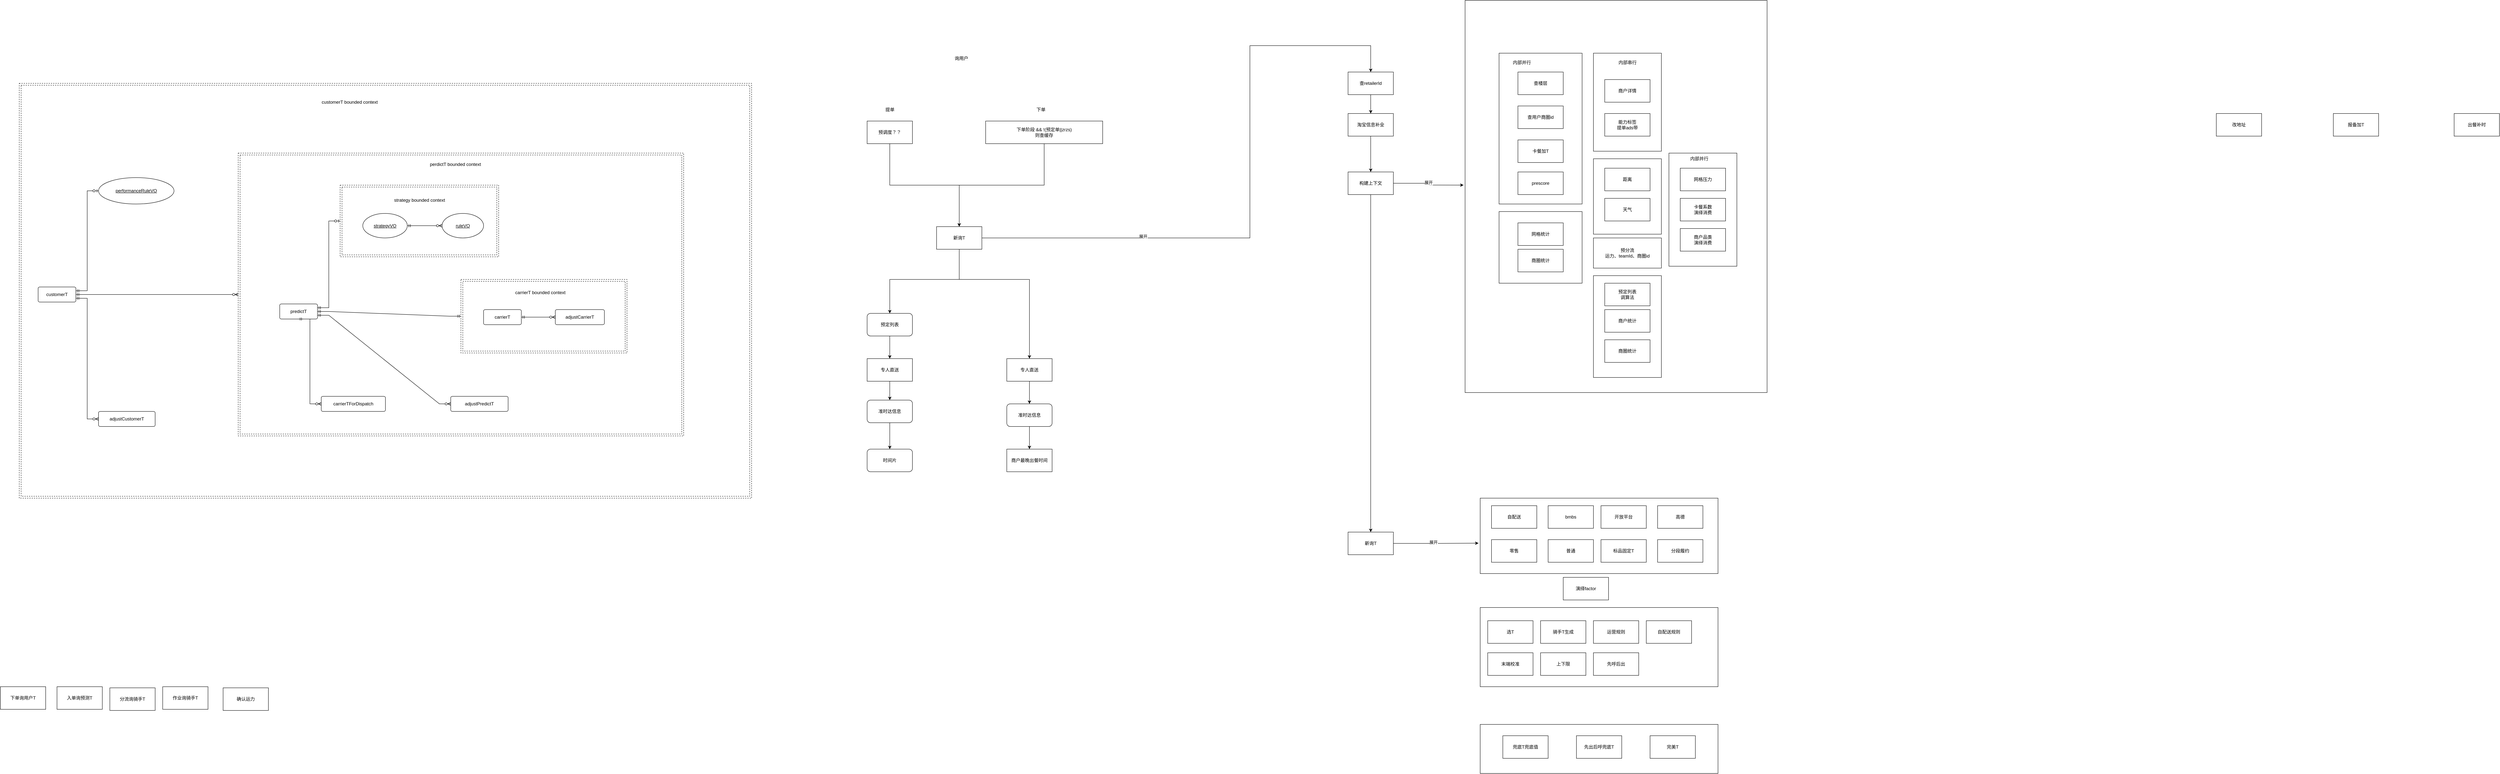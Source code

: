 <mxfile version="22.1.7" type="github">
  <diagram name="第 1 页" id="Sy9umP3xg3mDAJ2cGHKU">
    <mxGraphModel dx="2562" dy="2040" grid="1" gridSize="10" guides="1" tooltips="1" connect="1" arrows="1" fold="1" page="1" pageScale="1" pageWidth="827" pageHeight="1169" math="0" shadow="0">
      <root>
        <mxCell id="0" />
        <mxCell id="1" parent="0" />
        <mxCell id="K0B4q0zZ-ZlsoghsB4aM-43" value="" style="whiteSpace=wrap;html=1;" parent="1" vertex="1">
          <mxGeometry x="3550" y="-570" width="800" height="1040" as="geometry" />
        </mxCell>
        <mxCell id="5gtfUiYYgIrYR47HqZrA-16" value="" style="whiteSpace=wrap;html=1;align=center;dashed=1;shape=ext;margin=3;double=1;" parent="1" vertex="1">
          <mxGeometry x="-280" y="-350" width="1940" height="1100" as="geometry" />
        </mxCell>
        <mxCell id="5gtfUiYYgIrYR47HqZrA-20" value="" style="whiteSpace=wrap;html=1;align=center;dashed=1;shape=ext;margin=3;double=1;" parent="1" vertex="1">
          <mxGeometry x="300" y="-165" width="1180" height="750" as="geometry" />
        </mxCell>
        <mxCell id="5gtfUiYYgIrYR47HqZrA-49" value="" style="whiteSpace=wrap;html=1;align=center;dashed=1;shape=ext;margin=3;double=1;" parent="1" vertex="1">
          <mxGeometry x="890" y="170" width="440" height="195" as="geometry" />
        </mxCell>
        <mxCell id="5gtfUiYYgIrYR47HqZrA-47" value="" style="whiteSpace=wrap;html=1;align=center;dashed=1;shape=ext;margin=3;double=1;" parent="1" vertex="1">
          <mxGeometry x="570" y="-80" width="420" height="190" as="geometry" />
        </mxCell>
        <mxCell id="5gtfUiYYgIrYR47HqZrA-2" value="customerT" style="rounded=1;arcSize=10;whiteSpace=wrap;html=1;align=center;" parent="1" vertex="1">
          <mxGeometry x="-230" y="190" width="100" height="40" as="geometry" />
        </mxCell>
        <mxCell id="5gtfUiYYgIrYR47HqZrA-3" value="predictT" style="rounded=1;arcSize=10;whiteSpace=wrap;html=1;align=center;" parent="1" vertex="1">
          <mxGeometry x="410" y="235" width="100" height="40" as="geometry" />
        </mxCell>
        <mxCell id="5gtfUiYYgIrYR47HqZrA-5" value="carrierT" style="rounded=1;arcSize=10;whiteSpace=wrap;html=1;align=center;" parent="1" vertex="1">
          <mxGeometry x="950" y="250" width="100" height="40" as="geometry" />
        </mxCell>
        <mxCell id="5gtfUiYYgIrYR47HqZrA-6" value="" style="edgeStyle=entityRelationEdgeStyle;fontSize=12;html=1;endArrow=ERmandOne;startArrow=ERmandOne;rounded=0;exitX=1;exitY=0.5;exitDx=0;exitDy=0;entryX=0;entryY=0.5;entryDx=0;entryDy=0;" parent="1" source="5gtfUiYYgIrYR47HqZrA-3" target="5gtfUiYYgIrYR47HqZrA-49" edge="1">
          <mxGeometry width="100" height="100" relative="1" as="geometry">
            <mxPoint x="686" y="350" as="sourcePoint" />
            <mxPoint x="830" y="335" as="targetPoint" />
          </mxGeometry>
        </mxCell>
        <mxCell id="5gtfUiYYgIrYR47HqZrA-10" value="adjustCarrierT" style="rounded=1;arcSize=10;whiteSpace=wrap;html=1;align=center;" parent="1" vertex="1">
          <mxGeometry x="1140" y="250" width="130" height="40" as="geometry" />
        </mxCell>
        <mxCell id="5gtfUiYYgIrYR47HqZrA-12" value="adjustCustomerT" style="rounded=1;arcSize=10;whiteSpace=wrap;html=1;align=center;" parent="1" vertex="1">
          <mxGeometry x="-70" y="520" width="150" height="40" as="geometry" />
        </mxCell>
        <mxCell id="5gtfUiYYgIrYR47HqZrA-13" value="adjustPredictT" style="rounded=1;arcSize=10;whiteSpace=wrap;html=1;align=center;" parent="1" vertex="1">
          <mxGeometry x="863" y="480" width="152" height="40" as="geometry" />
        </mxCell>
        <mxCell id="5gtfUiYYgIrYR47HqZrA-14" value="" style="edgeStyle=entityRelationEdgeStyle;fontSize=12;html=1;endArrow=ERzeroToMany;rounded=0;exitX=0.5;exitY=1;exitDx=0;exitDy=0;startArrow=ERmandOne;" parent="1" source="5gtfUiYYgIrYR47HqZrA-3" target="5gtfUiYYgIrYR47HqZrA-32" edge="1">
          <mxGeometry width="100" height="100" relative="1" as="geometry">
            <mxPoint x="516" y="480" as="sourcePoint" />
            <mxPoint x="616" y="380" as="targetPoint" />
            <Array as="points">
              <mxPoint x="470" y="440" />
              <mxPoint x="450" y="380" />
              <mxPoint x="450" y="330" />
              <mxPoint x="480" y="410" />
            </Array>
          </mxGeometry>
        </mxCell>
        <mxCell id="5gtfUiYYgIrYR47HqZrA-17" value="customerT bounded context" style="text;html=1;align=center;verticalAlign=middle;resizable=0;points=[];autosize=1;strokeColor=none;fillColor=none;" parent="1" vertex="1">
          <mxGeometry x="470" y="-320" width="250" height="40" as="geometry" />
        </mxCell>
        <mxCell id="5gtfUiYYgIrYR47HqZrA-18" value="performanceRuleVO" style="rounded=1;arcSize=10;whiteSpace=wrap;html=1;align=center;shape=ellipse;margin=3;double=1;perimeter=ellipsePerimeter;fontStyle=4;" parent="1" vertex="1">
          <mxGeometry x="-70" y="-100" width="200" height="70" as="geometry" />
        </mxCell>
        <mxCell id="5gtfUiYYgIrYR47HqZrA-21" value="perdictT bounded context" style="text;html=1;align=center;verticalAlign=middle;resizable=0;points=[];autosize=1;strokeColor=none;fillColor=none;" parent="1" vertex="1">
          <mxGeometry x="760" y="-155" width="230" height="40" as="geometry" />
        </mxCell>
        <mxCell id="5gtfUiYYgIrYR47HqZrA-26" value="strategyVO" style="rounded=1;arcSize=10;whiteSpace=wrap;html=1;align=center;shape=ellipse;perimeter=ellipsePerimeter;fontStyle=4;" parent="1" vertex="1">
          <mxGeometry x="630" y="-5" width="118" height="65" as="geometry" />
        </mxCell>
        <mxCell id="5gtfUiYYgIrYR47HqZrA-27" value="ruleVO" style="rounded=1;arcSize=10;whiteSpace=wrap;html=1;align=center;shape=ellipse;perimeter=ellipsePerimeter;fontStyle=4;" parent="1" vertex="1">
          <mxGeometry x="840" y="-5" width="110" height="65" as="geometry" />
        </mxCell>
        <mxCell id="5gtfUiYYgIrYR47HqZrA-32" value="carrierTForDispatch" style="rounded=1;arcSize=10;whiteSpace=wrap;html=1;align=center;" parent="1" vertex="1">
          <mxGeometry x="520" y="480" width="170" height="40" as="geometry" />
        </mxCell>
        <mxCell id="5gtfUiYYgIrYR47HqZrA-34" value="" style="edgeStyle=entityRelationEdgeStyle;fontSize=12;html=1;endArrow=ERzeroToOne;startArrow=ERmandOne;rounded=0;exitX=1;exitY=0.25;exitDx=0;exitDy=0;" parent="1" source="5gtfUiYYgIrYR47HqZrA-2" target="5gtfUiYYgIrYR47HqZrA-18" edge="1">
          <mxGeometry width="100" height="100" relative="1" as="geometry">
            <mxPoint x="-180" y="100" as="sourcePoint" />
            <mxPoint x="-30" y="-20" as="targetPoint" />
          </mxGeometry>
        </mxCell>
        <mxCell id="5gtfUiYYgIrYR47HqZrA-35" value="" style="edgeStyle=entityRelationEdgeStyle;fontSize=12;html=1;endArrow=ERzeroToOne;startArrow=ERmandOne;rounded=0;exitX=1;exitY=0.25;exitDx=0;exitDy=0;entryX=0;entryY=0.5;entryDx=0;entryDy=0;" parent="1" source="5gtfUiYYgIrYR47HqZrA-3" target="5gtfUiYYgIrYR47HqZrA-47" edge="1">
          <mxGeometry width="100" height="100" relative="1" as="geometry">
            <mxPoint x="-190" y="75" as="sourcePoint" />
            <mxPoint x="570" y="265" as="targetPoint" />
          </mxGeometry>
        </mxCell>
        <mxCell id="5gtfUiYYgIrYR47HqZrA-39" value="" style="edgeStyle=entityRelationEdgeStyle;fontSize=12;html=1;endArrow=ERzeroToMany;startArrow=ERmandOne;rounded=0;exitX=1;exitY=0.75;exitDx=0;exitDy=0;" parent="1" source="5gtfUiYYgIrYR47HqZrA-3" target="5gtfUiYYgIrYR47HqZrA-13" edge="1">
          <mxGeometry width="100" height="100" relative="1" as="geometry">
            <mxPoint x="520" y="485" as="sourcePoint" />
            <mxPoint x="620" y="385" as="targetPoint" />
          </mxGeometry>
        </mxCell>
        <mxCell id="5gtfUiYYgIrYR47HqZrA-42" value="" style="edgeStyle=entityRelationEdgeStyle;fontSize=12;html=1;endArrow=ERzeroToMany;startArrow=ERmandOne;rounded=0;exitX=1;exitY=0.5;exitDx=0;exitDy=0;entryX=0;entryY=0.5;entryDx=0;entryDy=0;" parent="1" source="5gtfUiYYgIrYR47HqZrA-5" target="5gtfUiYYgIrYR47HqZrA-10" edge="1">
          <mxGeometry width="100" height="100" relative="1" as="geometry">
            <mxPoint x="1110" y="275" as="sourcePoint" />
            <mxPoint x="1210" y="175" as="targetPoint" />
          </mxGeometry>
        </mxCell>
        <mxCell id="5gtfUiYYgIrYR47HqZrA-48" value="strategy bounded context" style="text;html=1;align=center;verticalAlign=middle;resizable=0;points=[];autosize=1;strokeColor=none;fillColor=none;" parent="1" vertex="1">
          <mxGeometry x="665" y="-60" width="230" height="40" as="geometry" />
        </mxCell>
        <mxCell id="5gtfUiYYgIrYR47HqZrA-50" value="carrierT bounded context" style="text;html=1;align=center;verticalAlign=middle;resizable=0;points=[];autosize=1;strokeColor=none;fillColor=none;" parent="1" vertex="1">
          <mxGeometry x="990" y="185" width="220" height="40" as="geometry" />
        </mxCell>
        <mxCell id="5gtfUiYYgIrYR47HqZrA-58" value="" style="edgeStyle=entityRelationEdgeStyle;fontSize=12;html=1;endArrow=ERzeroToMany;startArrow=ERmandOne;rounded=0;exitX=1;exitY=0.75;exitDx=0;exitDy=0;entryX=0;entryY=0.5;entryDx=0;entryDy=0;" parent="1" source="5gtfUiYYgIrYR47HqZrA-2" target="5gtfUiYYgIrYR47HqZrA-12" edge="1">
          <mxGeometry width="100" height="100" relative="1" as="geometry">
            <mxPoint x="-60" y="400" as="sourcePoint" />
            <mxPoint x="40" y="300" as="targetPoint" />
          </mxGeometry>
        </mxCell>
        <mxCell id="5gtfUiYYgIrYR47HqZrA-59" value="" style="edgeStyle=entityRelationEdgeStyle;fontSize=12;html=1;endArrow=ERzeroToMany;startArrow=ERmandOne;rounded=0;exitX=1;exitY=0.5;exitDx=0;exitDy=0;entryX=0;entryY=0.5;entryDx=0;entryDy=0;" parent="1" source="5gtfUiYYgIrYR47HqZrA-2" target="5gtfUiYYgIrYR47HqZrA-20" edge="1">
          <mxGeometry width="100" height="100" relative="1" as="geometry">
            <mxPoint x="20" y="170" as="sourcePoint" />
            <mxPoint x="120" y="70" as="targetPoint" />
          </mxGeometry>
        </mxCell>
        <mxCell id="5gtfUiYYgIrYR47HqZrA-60" value="" style="edgeStyle=entityRelationEdgeStyle;fontSize=12;html=1;endArrow=ERzeroToMany;startArrow=ERmandOne;rounded=0;exitX=1;exitY=0.5;exitDx=0;exitDy=0;" parent="1" source="5gtfUiYYgIrYR47HqZrA-26" target="5gtfUiYYgIrYR47HqZrA-27" edge="1">
          <mxGeometry width="100" height="100" relative="1" as="geometry">
            <mxPoint x="760" y="20" as="sourcePoint" />
            <mxPoint x="860" y="-80" as="targetPoint" />
          </mxGeometry>
        </mxCell>
        <mxCell id="5gtfUiYYgIrYR47HqZrA-66" value="下单询用户T" style="whiteSpace=wrap;html=1;" parent="1" vertex="1">
          <mxGeometry x="-330" y="1250" width="120" height="60" as="geometry" />
        </mxCell>
        <mxCell id="5gtfUiYYgIrYR47HqZrA-67" value="入单询预测T" style="whiteSpace=wrap;html=1;" parent="1" vertex="1">
          <mxGeometry x="-180" y="1250" width="120" height="60" as="geometry" />
        </mxCell>
        <mxCell id="5gtfUiYYgIrYR47HqZrA-68" value="分流询骑手T" style="whiteSpace=wrap;html=1;" parent="1" vertex="1">
          <mxGeometry x="-40" y="1253" width="120" height="60" as="geometry" />
        </mxCell>
        <mxCell id="5gtfUiYYgIrYR47HqZrA-69" value="作业询骑手T" style="whiteSpace=wrap;html=1;" parent="1" vertex="1">
          <mxGeometry x="100" y="1250" width="120" height="60" as="geometry" />
        </mxCell>
        <mxCell id="5gtfUiYYgIrYR47HqZrA-70" value="确认运力" style="whiteSpace=wrap;html=1;" parent="1" vertex="1">
          <mxGeometry x="260" y="1253" width="120" height="60" as="geometry" />
        </mxCell>
        <mxCell id="5gtfUiYYgIrYR47HqZrA-71" value="改地址" style="whiteSpace=wrap;html=1;" parent="1" vertex="1">
          <mxGeometry x="5540" y="-270" width="120" height="60" as="geometry" />
        </mxCell>
        <mxCell id="5gtfUiYYgIrYR47HqZrA-72" value="报备加T" style="whiteSpace=wrap;html=1;" parent="1" vertex="1">
          <mxGeometry x="5850" y="-270" width="120" height="60" as="geometry" />
        </mxCell>
        <mxCell id="5gtfUiYYgIrYR47HqZrA-73" value="出餐补时" style="whiteSpace=wrap;html=1;" parent="1" vertex="1">
          <mxGeometry x="6170" y="-270" width="120" height="60" as="geometry" />
        </mxCell>
        <mxCell id="5gtfUiYYgIrYR47HqZrA-74" value="&lt;span style=&quot;color: rgb(0, 0, 0); font-family: Helvetica; font-size: 12px; font-style: normal; font-variant-ligatures: normal; font-variant-caps: normal; font-weight: 400; letter-spacing: normal; orphans: 2; text-align: center; text-indent: 0px; text-transform: none; widows: 2; word-spacing: 0px; -webkit-text-stroke-width: 0px; background-color: rgb(251, 251, 251); text-decoration-thickness: initial; text-decoration-style: initial; text-decoration-color: initial; float: none; display: inline !important;&quot;&gt;询用户&lt;br&gt;&lt;br&gt;&lt;/span&gt;" style="text;whiteSpace=wrap;html=1;" parent="1" vertex="1">
          <mxGeometry x="2196" y="-430" width="260" height="50" as="geometry" />
        </mxCell>
        <mxCell id="5gtfUiYYgIrYR47HqZrA-94" style="edgeStyle=orthogonalEdgeStyle;rounded=0;orthogonalLoop=1;jettySize=auto;html=1;" parent="1" source="5gtfUiYYgIrYR47HqZrA-76" target="5gtfUiYYgIrYR47HqZrA-84" edge="1">
          <mxGeometry relative="1" as="geometry">
            <Array as="points">
              <mxPoint x="2435" y="-80" />
              <mxPoint x="2210" y="-80" />
            </Array>
          </mxGeometry>
        </mxCell>
        <mxCell id="5gtfUiYYgIrYR47HqZrA-76" value="下单阶段 &amp;amp;&amp;amp; !(预定单||zrzs)&lt;br&gt;则查缓存" style="whiteSpace=wrap;html=1;" parent="1" vertex="1">
          <mxGeometry x="2280" y="-250" width="310" height="60" as="geometry" />
        </mxCell>
        <mxCell id="5gtfUiYYgIrYR47HqZrA-80" value="提单" style="text;html=1;align=center;verticalAlign=middle;resizable=0;points=[];autosize=1;strokeColor=none;fillColor=none;" parent="1" vertex="1">
          <mxGeometry x="1996" y="-300" width="60" height="40" as="geometry" />
        </mxCell>
        <mxCell id="5gtfUiYYgIrYR47HqZrA-81" value="下单" style="text;html=1;align=center;verticalAlign=middle;resizable=0;points=[];autosize=1;strokeColor=none;fillColor=none;" parent="1" vertex="1">
          <mxGeometry x="2396" y="-300" width="60" height="40" as="geometry" />
        </mxCell>
        <mxCell id="5gtfUiYYgIrYR47HqZrA-95" style="edgeStyle=orthogonalEdgeStyle;rounded=0;orthogonalLoop=1;jettySize=auto;html=1;" parent="1" source="5gtfUiYYgIrYR47HqZrA-82" target="5gtfUiYYgIrYR47HqZrA-84" edge="1">
          <mxGeometry relative="1" as="geometry">
            <Array as="points">
              <mxPoint x="2026" y="-80" />
              <mxPoint x="2210" y="-80" />
            </Array>
          </mxGeometry>
        </mxCell>
        <mxCell id="5gtfUiYYgIrYR47HqZrA-82" value="预调度？？" style="whiteSpace=wrap;html=1;" parent="1" vertex="1">
          <mxGeometry x="1966" y="-250" width="120" height="60" as="geometry" />
        </mxCell>
        <mxCell id="5gtfUiYYgIrYR47HqZrA-96" style="edgeStyle=orthogonalEdgeStyle;rounded=0;orthogonalLoop=1;jettySize=auto;html=1;entryX=0.5;entryY=0;entryDx=0;entryDy=0;" parent="1" source="5gtfUiYYgIrYR47HqZrA-84" target="5gtfUiYYgIrYR47HqZrA-85" edge="1">
          <mxGeometry relative="1" as="geometry">
            <Array as="points">
              <mxPoint x="2210" y="170" />
              <mxPoint x="2026" y="170" />
            </Array>
          </mxGeometry>
        </mxCell>
        <mxCell id="5gtfUiYYgIrYR47HqZrA-97" style="edgeStyle=orthogonalEdgeStyle;rounded=0;orthogonalLoop=1;jettySize=auto;html=1;" parent="1" source="5gtfUiYYgIrYR47HqZrA-84" target="5gtfUiYYgIrYR47HqZrA-89" edge="1">
          <mxGeometry relative="1" as="geometry">
            <Array as="points">
              <mxPoint x="2210" y="170" />
              <mxPoint x="2396" y="170" />
            </Array>
          </mxGeometry>
        </mxCell>
        <mxCell id="5gtfUiYYgIrYR47HqZrA-103" style="edgeStyle=orthogonalEdgeStyle;rounded=0;orthogonalLoop=1;jettySize=auto;html=1;entryX=0.5;entryY=0;entryDx=0;entryDy=0;" parent="1" source="5gtfUiYYgIrYR47HqZrA-84" target="5gtfUiYYgIrYR47HqZrA-105" edge="1">
          <mxGeometry relative="1" as="geometry">
            <mxPoint x="3150" y="-350" as="targetPoint" />
            <Array as="points">
              <mxPoint x="2980" y="60" />
              <mxPoint x="2980" y="-450" />
              <mxPoint x="3300" y="-450" />
            </Array>
          </mxGeometry>
        </mxCell>
        <mxCell id="5gtfUiYYgIrYR47HqZrA-106" value="展开" style="edgeLabel;html=1;align=center;verticalAlign=middle;resizable=0;points=[];" parent="5gtfUiYYgIrYR47HqZrA-103" vertex="1" connectable="0">
          <mxGeometry x="-0.47" y="4" relative="1" as="geometry">
            <mxPoint as="offset" />
          </mxGeometry>
        </mxCell>
        <mxCell id="5gtfUiYYgIrYR47HqZrA-84" value="新询T" style="whiteSpace=wrap;html=1;" parent="1" vertex="1">
          <mxGeometry x="2150" y="30" width="120" height="60" as="geometry" />
        </mxCell>
        <mxCell id="5gtfUiYYgIrYR47HqZrA-98" value="" style="edgeStyle=orthogonalEdgeStyle;rounded=0;orthogonalLoop=1;jettySize=auto;html=1;" parent="1" source="5gtfUiYYgIrYR47HqZrA-85" target="5gtfUiYYgIrYR47HqZrA-91" edge="1">
          <mxGeometry relative="1" as="geometry" />
        </mxCell>
        <mxCell id="5gtfUiYYgIrYR47HqZrA-85" value="预定列表" style="rounded=1;whiteSpace=wrap;html=1;" parent="1" vertex="1">
          <mxGeometry x="1966" y="260" width="120" height="60" as="geometry" />
        </mxCell>
        <mxCell id="5gtfUiYYgIrYR47HqZrA-100" value="" style="edgeStyle=orthogonalEdgeStyle;rounded=0;orthogonalLoop=1;jettySize=auto;html=1;" parent="1" source="5gtfUiYYgIrYR47HqZrA-86" target="5gtfUiYYgIrYR47HqZrA-87" edge="1">
          <mxGeometry relative="1" as="geometry" />
        </mxCell>
        <mxCell id="5gtfUiYYgIrYR47HqZrA-86" value="准时达信息" style="rounded=1;whiteSpace=wrap;html=1;" parent="1" vertex="1">
          <mxGeometry x="1966" y="490" width="120" height="60" as="geometry" />
        </mxCell>
        <mxCell id="5gtfUiYYgIrYR47HqZrA-87" value="时间片" style="rounded=1;whiteSpace=wrap;html=1;" parent="1" vertex="1">
          <mxGeometry x="1966" y="620" width="120" height="60" as="geometry" />
        </mxCell>
        <mxCell id="5gtfUiYYgIrYR47HqZrA-88" value="商户最晚出餐时间" style="whiteSpace=wrap;html=1;" parent="1" vertex="1">
          <mxGeometry x="2336" y="620" width="120" height="60" as="geometry" />
        </mxCell>
        <mxCell id="5gtfUiYYgIrYR47HqZrA-101" value="" style="edgeStyle=orthogonalEdgeStyle;rounded=0;orthogonalLoop=1;jettySize=auto;html=1;" parent="1" source="5gtfUiYYgIrYR47HqZrA-89" target="5gtfUiYYgIrYR47HqZrA-90" edge="1">
          <mxGeometry relative="1" as="geometry" />
        </mxCell>
        <mxCell id="5gtfUiYYgIrYR47HqZrA-89" value="专人直送" style="whiteSpace=wrap;html=1;" parent="1" vertex="1">
          <mxGeometry x="2336" y="380" width="120" height="60" as="geometry" />
        </mxCell>
        <mxCell id="5gtfUiYYgIrYR47HqZrA-102" value="" style="edgeStyle=orthogonalEdgeStyle;rounded=0;orthogonalLoop=1;jettySize=auto;html=1;" parent="1" source="5gtfUiYYgIrYR47HqZrA-90" target="5gtfUiYYgIrYR47HqZrA-88" edge="1">
          <mxGeometry relative="1" as="geometry" />
        </mxCell>
        <mxCell id="5gtfUiYYgIrYR47HqZrA-90" value="准时达信息" style="rounded=1;whiteSpace=wrap;html=1;" parent="1" vertex="1">
          <mxGeometry x="2336" y="500" width="120" height="60" as="geometry" />
        </mxCell>
        <mxCell id="5gtfUiYYgIrYR47HqZrA-99" value="" style="edgeStyle=orthogonalEdgeStyle;rounded=0;orthogonalLoop=1;jettySize=auto;html=1;" parent="1" source="5gtfUiYYgIrYR47HqZrA-91" target="5gtfUiYYgIrYR47HqZrA-86" edge="1">
          <mxGeometry relative="1" as="geometry" />
        </mxCell>
        <mxCell id="5gtfUiYYgIrYR47HqZrA-91" value="专人直送" style="whiteSpace=wrap;html=1;" parent="1" vertex="1">
          <mxGeometry x="1966" y="380" width="120" height="60" as="geometry" />
        </mxCell>
        <mxCell id="5gtfUiYYgIrYR47HqZrA-92" style="edgeStyle=orthogonalEdgeStyle;rounded=0;orthogonalLoop=1;jettySize=auto;html=1;exitX=0.5;exitY=1;exitDx=0;exitDy=0;" parent="1" source="5gtfUiYYgIrYR47HqZrA-85" target="5gtfUiYYgIrYR47HqZrA-85" edge="1">
          <mxGeometry relative="1" as="geometry" />
        </mxCell>
        <mxCell id="K0B4q0zZ-ZlsoghsB4aM-3" value="" style="edgeStyle=orthogonalEdgeStyle;rounded=0;orthogonalLoop=1;jettySize=auto;html=1;" parent="1" source="5gtfUiYYgIrYR47HqZrA-105" target="K0B4q0zZ-ZlsoghsB4aM-2" edge="1">
          <mxGeometry relative="1" as="geometry" />
        </mxCell>
        <mxCell id="5gtfUiYYgIrYR47HqZrA-105" value="查retailerId" style="whiteSpace=wrap;html=1;" parent="1" vertex="1">
          <mxGeometry x="3240" y="-380" width="120" height="60" as="geometry" />
        </mxCell>
        <mxCell id="K0B4q0zZ-ZlsoghsB4aM-5" value="" style="edgeStyle=orthogonalEdgeStyle;rounded=0;orthogonalLoop=1;jettySize=auto;html=1;" parent="1" source="K0B4q0zZ-ZlsoghsB4aM-2" target="K0B4q0zZ-ZlsoghsB4aM-4" edge="1">
          <mxGeometry relative="1" as="geometry" />
        </mxCell>
        <mxCell id="K0B4q0zZ-ZlsoghsB4aM-2" value="淘宝信息补全" style="whiteSpace=wrap;html=1;" parent="1" vertex="1">
          <mxGeometry x="3240" y="-270" width="120" height="60" as="geometry" />
        </mxCell>
        <mxCell id="K0B4q0zZ-ZlsoghsB4aM-48" style="edgeStyle=orthogonalEdgeStyle;rounded=0;orthogonalLoop=1;jettySize=auto;html=1;entryX=0.5;entryY=0;entryDx=0;entryDy=0;" parent="1" source="K0B4q0zZ-ZlsoghsB4aM-4" target="K0B4q0zZ-ZlsoghsB4aM-47" edge="1">
          <mxGeometry relative="1" as="geometry" />
        </mxCell>
        <mxCell id="K0B4q0zZ-ZlsoghsB4aM-4" value="构建上下文" style="whiteSpace=wrap;html=1;" parent="1" vertex="1">
          <mxGeometry x="3240" y="-115" width="120" height="60" as="geometry" />
        </mxCell>
        <mxCell id="K0B4q0zZ-ZlsoghsB4aM-6" value="" style="whiteSpace=wrap;html=1;" parent="1" vertex="1">
          <mxGeometry x="3640" y="-430" width="220" height="400" as="geometry" />
        </mxCell>
        <mxCell id="K0B4q0zZ-ZlsoghsB4aM-7" value="查用户商圈id" style="whiteSpace=wrap;html=1;" parent="1" vertex="1">
          <mxGeometry x="3690" y="-290" width="120" height="60" as="geometry" />
        </mxCell>
        <mxCell id="K0B4q0zZ-ZlsoghsB4aM-8" value="卡餐加T" style="whiteSpace=wrap;html=1;" parent="1" vertex="1">
          <mxGeometry x="3690" y="-200" width="120" height="60" as="geometry" />
        </mxCell>
        <mxCell id="K0B4q0zZ-ZlsoghsB4aM-9" value="prescore" style="whiteSpace=wrap;html=1;" parent="1" vertex="1">
          <mxGeometry x="3690" y="-115" width="120" height="60" as="geometry" />
        </mxCell>
        <mxCell id="K0B4q0zZ-ZlsoghsB4aM-13" value="" style="whiteSpace=wrap;html=1;" parent="1" vertex="1">
          <mxGeometry x="3890" y="-430" width="180" height="260" as="geometry" />
        </mxCell>
        <mxCell id="K0B4q0zZ-ZlsoghsB4aM-15" value="能力标签&lt;br&gt;提单ads带" style="whiteSpace=wrap;html=1;" parent="1" vertex="1">
          <mxGeometry x="3920" y="-270" width="120" height="60" as="geometry" />
        </mxCell>
        <mxCell id="K0B4q0zZ-ZlsoghsB4aM-17" value="" style="whiteSpace=wrap;html=1;" parent="1" vertex="1">
          <mxGeometry x="4090" y="-165" width="180" height="300" as="geometry" />
        </mxCell>
        <mxCell id="K0B4q0zZ-ZlsoghsB4aM-19" value="商户品类&lt;br&gt;演绎消费" style="whiteSpace=wrap;html=1;" parent="1" vertex="1">
          <mxGeometry x="4120" y="35" width="120" height="60" as="geometry" />
        </mxCell>
        <mxCell id="K0B4q0zZ-ZlsoghsB4aM-21" value="网格压力" style="whiteSpace=wrap;html=1;" parent="1" vertex="1">
          <mxGeometry x="4120" y="-125" width="120" height="60" as="geometry" />
        </mxCell>
        <mxCell id="K0B4q0zZ-ZlsoghsB4aM-24" value="查楼层" style="whiteSpace=wrap;html=1;" parent="1" vertex="1">
          <mxGeometry x="3690" y="-380" width="120" height="60" as="geometry" />
        </mxCell>
        <mxCell id="K0B4q0zZ-ZlsoghsB4aM-26" value="商户详情" style="whiteSpace=wrap;html=1;" parent="1" vertex="1">
          <mxGeometry x="3920" y="-360" width="120" height="60" as="geometry" />
        </mxCell>
        <mxCell id="K0B4q0zZ-ZlsoghsB4aM-27" value="内部并行" style="text;html=1;align=center;verticalAlign=middle;resizable=0;points=[];autosize=1;strokeColor=none;fillColor=none;" parent="1" vertex="1">
          <mxGeometry x="3650" y="-425" width="100" height="40" as="geometry" />
        </mxCell>
        <mxCell id="K0B4q0zZ-ZlsoghsB4aM-28" value="内部串行" style="text;html=1;align=center;verticalAlign=middle;resizable=0;points=[];autosize=1;strokeColor=none;fillColor=none;" parent="1" vertex="1">
          <mxGeometry x="3930" y="-425" width="100" height="40" as="geometry" />
        </mxCell>
        <mxCell id="K0B4q0zZ-ZlsoghsB4aM-29" value="卡餐系数&lt;br&gt;演绎消费" style="whiteSpace=wrap;html=1;" parent="1" vertex="1">
          <mxGeometry x="4120" y="-45" width="120" height="60" as="geometry" />
        </mxCell>
        <mxCell id="K0B4q0zZ-ZlsoghsB4aM-30" value="内部并行" style="text;html=1;align=center;verticalAlign=middle;resizable=0;points=[];autosize=1;strokeColor=none;fillColor=none;" parent="1" vertex="1">
          <mxGeometry x="4120" y="-170" width="100" height="40" as="geometry" />
        </mxCell>
        <mxCell id="K0B4q0zZ-ZlsoghsB4aM-31" value="预分流&lt;br&gt;运力、teamId、商圈id" style="whiteSpace=wrap;html=1;" parent="1" vertex="1">
          <mxGeometry x="3890" y="60" width="180" height="80" as="geometry" />
        </mxCell>
        <mxCell id="K0B4q0zZ-ZlsoghsB4aM-32" value="" style="whiteSpace=wrap;html=1;" parent="1" vertex="1">
          <mxGeometry x="3890" y="-150" width="180" height="200" as="geometry" />
        </mxCell>
        <mxCell id="K0B4q0zZ-ZlsoghsB4aM-33" value="距离" style="whiteSpace=wrap;html=1;" parent="1" vertex="1">
          <mxGeometry x="3920" y="-125" width="120" height="60" as="geometry" />
        </mxCell>
        <mxCell id="K0B4q0zZ-ZlsoghsB4aM-34" value="天气" style="whiteSpace=wrap;html=1;" parent="1" vertex="1">
          <mxGeometry x="3920" y="-45" width="120" height="60" as="geometry" />
        </mxCell>
        <mxCell id="K0B4q0zZ-ZlsoghsB4aM-35" value="" style="whiteSpace=wrap;html=1;" parent="1" vertex="1">
          <mxGeometry x="3640" y="-10" width="220" height="190" as="geometry" />
        </mxCell>
        <mxCell id="K0B4q0zZ-ZlsoghsB4aM-36" value="网格统计" style="whiteSpace=wrap;html=1;" parent="1" vertex="1">
          <mxGeometry x="3690" y="20" width="120" height="60" as="geometry" />
        </mxCell>
        <mxCell id="K0B4q0zZ-ZlsoghsB4aM-37" value="商圈统计" style="whiteSpace=wrap;html=1;" parent="1" vertex="1">
          <mxGeometry x="3690" y="90" width="120" height="60" as="geometry" />
        </mxCell>
        <mxCell id="K0B4q0zZ-ZlsoghsB4aM-39" value="" style="whiteSpace=wrap;html=1;" parent="1" vertex="1">
          <mxGeometry x="3890" y="160" width="180" height="270" as="geometry" />
        </mxCell>
        <mxCell id="K0B4q0zZ-ZlsoghsB4aM-40" value="商户统计" style="whiteSpace=wrap;html=1;" parent="1" vertex="1">
          <mxGeometry x="3920" y="250" width="120" height="60" as="geometry" />
        </mxCell>
        <mxCell id="K0B4q0zZ-ZlsoghsB4aM-41" value="商圈统计" style="whiteSpace=wrap;html=1;" parent="1" vertex="1">
          <mxGeometry x="3920" y="330" width="120" height="60" as="geometry" />
        </mxCell>
        <mxCell id="K0B4q0zZ-ZlsoghsB4aM-42" value="预定列表&lt;br style=&quot;border-color: var(--border-color);&quot;&gt;调算法" style="whiteSpace=wrap;html=1;" parent="1" vertex="1">
          <mxGeometry x="3920" y="180" width="120" height="60" as="geometry" />
        </mxCell>
        <mxCell id="K0B4q0zZ-ZlsoghsB4aM-45" style="edgeStyle=orthogonalEdgeStyle;rounded=0;orthogonalLoop=1;jettySize=auto;html=1;entryX=-0.005;entryY=0.471;entryDx=0;entryDy=0;entryPerimeter=0;" parent="1" source="K0B4q0zZ-ZlsoghsB4aM-4" target="K0B4q0zZ-ZlsoghsB4aM-43" edge="1">
          <mxGeometry relative="1" as="geometry" />
        </mxCell>
        <mxCell id="K0B4q0zZ-ZlsoghsB4aM-46" value="展开" style="edgeLabel;html=1;align=center;verticalAlign=middle;resizable=0;points=[];" parent="K0B4q0zZ-ZlsoghsB4aM-45" vertex="1" connectable="0">
          <mxGeometry x="-0.025" y="2" relative="1" as="geometry">
            <mxPoint as="offset" />
          </mxGeometry>
        </mxCell>
        <mxCell id="K0B4q0zZ-ZlsoghsB4aM-47" value="新询T" style="whiteSpace=wrap;html=1;" parent="1" vertex="1">
          <mxGeometry x="3240" y="840" width="120" height="60" as="geometry" />
        </mxCell>
        <mxCell id="K0B4q0zZ-ZlsoghsB4aM-49" value="" style="whiteSpace=wrap;html=1;" parent="1" vertex="1">
          <mxGeometry x="3590" y="750" width="630" height="200" as="geometry" />
        </mxCell>
        <mxCell id="K0B4q0zZ-ZlsoghsB4aM-50" value="bmbs" style="whiteSpace=wrap;html=1;" parent="1" vertex="1">
          <mxGeometry x="3770" y="770" width="120" height="60" as="geometry" />
        </mxCell>
        <mxCell id="K0B4q0zZ-ZlsoghsB4aM-51" value="自配送" style="whiteSpace=wrap;html=1;" parent="1" vertex="1">
          <mxGeometry x="3620" y="770" width="120" height="60" as="geometry" />
        </mxCell>
        <mxCell id="K0B4q0zZ-ZlsoghsB4aM-52" value="开放平台" style="whiteSpace=wrap;html=1;" parent="1" vertex="1">
          <mxGeometry x="3910" y="770" width="120" height="60" as="geometry" />
        </mxCell>
        <mxCell id="K0B4q0zZ-ZlsoghsB4aM-53" value="高德" style="whiteSpace=wrap;html=1;" parent="1" vertex="1">
          <mxGeometry x="4060" y="770" width="120" height="60" as="geometry" />
        </mxCell>
        <mxCell id="K0B4q0zZ-ZlsoghsB4aM-54" value="分段履约" style="whiteSpace=wrap;html=1;" parent="1" vertex="1">
          <mxGeometry x="4060" y="860" width="120" height="60" as="geometry" />
        </mxCell>
        <mxCell id="K0B4q0zZ-ZlsoghsB4aM-55" value="零售" style="whiteSpace=wrap;html=1;" parent="1" vertex="1">
          <mxGeometry x="3620" y="860" width="120" height="60" as="geometry" />
        </mxCell>
        <mxCell id="K0B4q0zZ-ZlsoghsB4aM-56" value="普通" style="whiteSpace=wrap;html=1;" parent="1" vertex="1">
          <mxGeometry x="3770" y="860" width="120" height="60" as="geometry" />
        </mxCell>
        <mxCell id="K0B4q0zZ-ZlsoghsB4aM-57" value="标品固定T" style="whiteSpace=wrap;html=1;" parent="1" vertex="1">
          <mxGeometry x="3910" y="860" width="120" height="60" as="geometry" />
        </mxCell>
        <mxCell id="K0B4q0zZ-ZlsoghsB4aM-58" style="edgeStyle=orthogonalEdgeStyle;rounded=0;orthogonalLoop=1;jettySize=auto;html=1;entryX=-0.007;entryY=0.597;entryDx=0;entryDy=0;entryPerimeter=0;" parent="1" source="K0B4q0zZ-ZlsoghsB4aM-47" target="K0B4q0zZ-ZlsoghsB4aM-49" edge="1">
          <mxGeometry relative="1" as="geometry" />
        </mxCell>
        <mxCell id="K0B4q0zZ-ZlsoghsB4aM-59" value="展开" style="edgeLabel;html=1;align=center;verticalAlign=middle;resizable=0;points=[];" parent="K0B4q0zZ-ZlsoghsB4aM-58" vertex="1" connectable="0">
          <mxGeometry x="-0.08" y="3" relative="1" as="geometry">
            <mxPoint x="2" as="offset" />
          </mxGeometry>
        </mxCell>
        <mxCell id="K0B4q0zZ-ZlsoghsB4aM-60" value="" style="whiteSpace=wrap;html=1;" parent="1" vertex="1">
          <mxGeometry x="3590" y="1350" width="630" height="130" as="geometry" />
        </mxCell>
        <mxCell id="K0B4q0zZ-ZlsoghsB4aM-61" value="兜底T兜底值" style="whiteSpace=wrap;html=1;" parent="1" vertex="1">
          <mxGeometry x="3650" y="1380" width="120" height="60" as="geometry" />
        </mxCell>
        <mxCell id="K0B4q0zZ-ZlsoghsB4aM-62" value="完美T" style="whiteSpace=wrap;html=1;" parent="1" vertex="1">
          <mxGeometry x="4040" y="1380" width="120" height="60" as="geometry" />
        </mxCell>
        <mxCell id="K0B4q0zZ-ZlsoghsB4aM-63" value="先出后呼兜底T" style="whiteSpace=wrap;html=1;" parent="1" vertex="1">
          <mxGeometry x="3845" y="1380" width="120" height="60" as="geometry" />
        </mxCell>
        <mxCell id="K0B4q0zZ-ZlsoghsB4aM-64" value="演绎factor" style="whiteSpace=wrap;html=1;" parent="1" vertex="1">
          <mxGeometry x="3810" y="960" width="120" height="60" as="geometry" />
        </mxCell>
        <mxCell id="K0B4q0zZ-ZlsoghsB4aM-66" value="" style="whiteSpace=wrap;html=1;" parent="1" vertex="1">
          <mxGeometry x="3590" y="1040" width="630" height="210" as="geometry" />
        </mxCell>
        <mxCell id="j1E3PI4-q5CCPXzSKbCA-1" value="选T" style="whiteSpace=wrap;html=1;" vertex="1" parent="1">
          <mxGeometry x="3610" y="1075" width="120" height="60" as="geometry" />
        </mxCell>
        <mxCell id="j1E3PI4-q5CCPXzSKbCA-2" value="骑手T生成" style="whiteSpace=wrap;html=1;" vertex="1" parent="1">
          <mxGeometry x="3750" y="1075" width="120" height="60" as="geometry" />
        </mxCell>
        <mxCell id="j1E3PI4-q5CCPXzSKbCA-3" value="运营规则" style="whiteSpace=wrap;html=1;" vertex="1" parent="1">
          <mxGeometry x="3890" y="1075" width="120" height="60" as="geometry" />
        </mxCell>
        <mxCell id="j1E3PI4-q5CCPXzSKbCA-4" value="自配送规则" style="whiteSpace=wrap;html=1;" vertex="1" parent="1">
          <mxGeometry x="4030" y="1075" width="120" height="60" as="geometry" />
        </mxCell>
        <mxCell id="j1E3PI4-q5CCPXzSKbCA-5" value="上下限" style="whiteSpace=wrap;html=1;" vertex="1" parent="1">
          <mxGeometry x="3750" y="1160" width="120" height="60" as="geometry" />
        </mxCell>
        <mxCell id="j1E3PI4-q5CCPXzSKbCA-6" value="末端校准" style="whiteSpace=wrap;html=1;" vertex="1" parent="1">
          <mxGeometry x="3610" y="1160" width="120" height="60" as="geometry" />
        </mxCell>
        <mxCell id="j1E3PI4-q5CCPXzSKbCA-7" value="先呼后出" style="whiteSpace=wrap;html=1;" vertex="1" parent="1">
          <mxGeometry x="3890" y="1160" width="120" height="60" as="geometry" />
        </mxCell>
      </root>
    </mxGraphModel>
  </diagram>
</mxfile>
